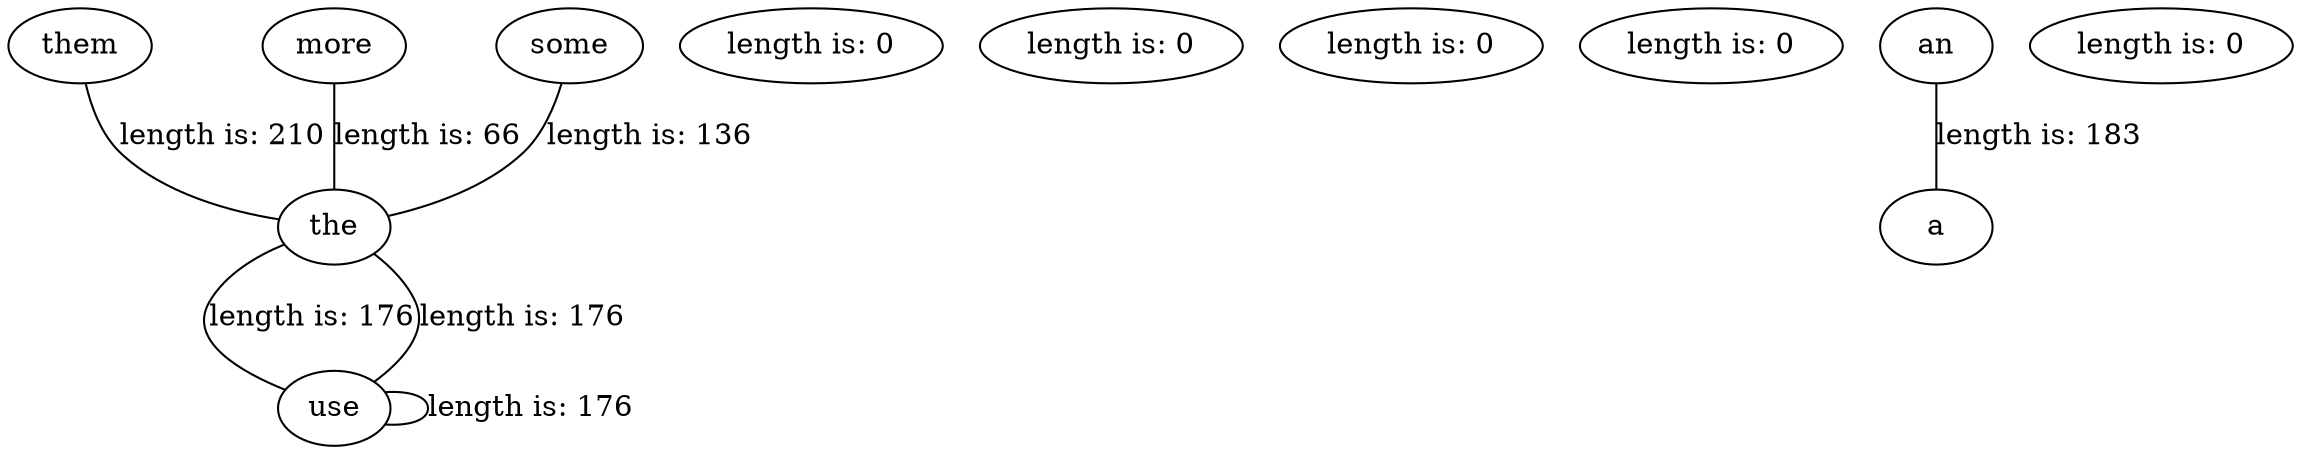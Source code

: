 // dot file of graph
graph graphname {
them -- the[label="length is: 210"]
the -- use -- use[label="length is: 176"]
use -- the[label="length is: 176"]
more -- the[label="length is: 66"]
and[label="length is: 0"]
to[label="length is: 0"]
is[label="length is: 0"]
it[label="length is: 0"]
some -- the[label="length is: 136"]
an -- a[label="length is: 183"]
you[label="length is: 0"]

}